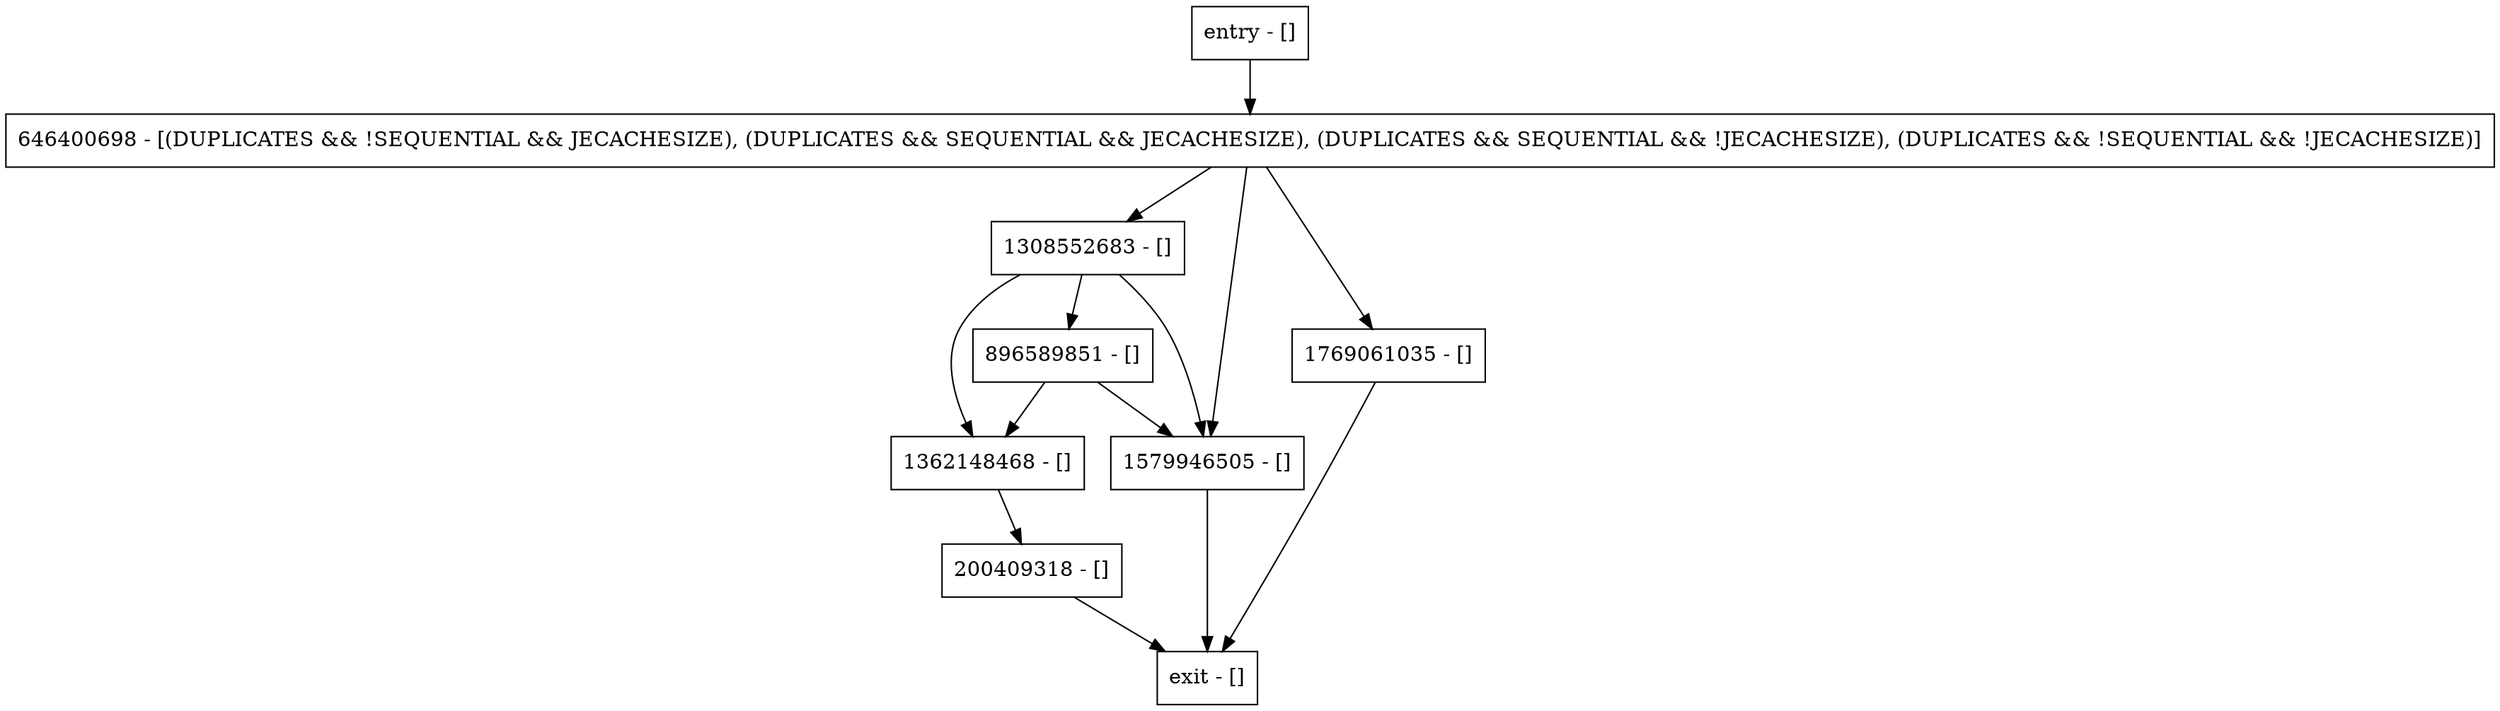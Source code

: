 digraph close {
node [shape=record];
1308552683 [label="1308552683 - []"];
entry [label="entry - []"];
exit [label="exit - []"];
1579946505 [label="1579946505 - []"];
1362148468 [label="1362148468 - []"];
200409318 [label="200409318 - []"];
646400698 [label="646400698 - [(DUPLICATES && !SEQUENTIAL && JECACHESIZE), (DUPLICATES && SEQUENTIAL && JECACHESIZE), (DUPLICATES && SEQUENTIAL && !JECACHESIZE), (DUPLICATES && !SEQUENTIAL && !JECACHESIZE)]"];
1769061035 [label="1769061035 - []"];
896589851 [label="896589851 - []"];
entry;
exit;
1308552683 -> 1579946505;
1308552683 -> 1362148468;
1308552683 -> 896589851;
entry -> 646400698;
1579946505 -> exit;
1362148468 -> 200409318;
200409318 -> exit;
646400698 -> 1308552683;
646400698 -> 1579946505;
646400698 -> 1769061035;
1769061035 -> exit;
896589851 -> 1579946505;
896589851 -> 1362148468;
}
